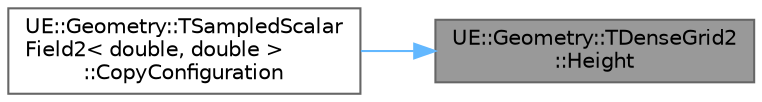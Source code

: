 digraph "UE::Geometry::TDenseGrid2::Height"
{
 // INTERACTIVE_SVG=YES
 // LATEX_PDF_SIZE
  bgcolor="transparent";
  edge [fontname=Helvetica,fontsize=10,labelfontname=Helvetica,labelfontsize=10];
  node [fontname=Helvetica,fontsize=10,shape=box,height=0.2,width=0.4];
  rankdir="RL";
  Node1 [id="Node000001",label="UE::Geometry::TDenseGrid2\l::Height",height=0.2,width=0.4,color="gray40", fillcolor="grey60", style="filled", fontcolor="black",tooltip=" "];
  Node1 -> Node2 [id="edge1_Node000001_Node000002",dir="back",color="steelblue1",style="solid",tooltip=" "];
  Node2 [id="Node000002",label="UE::Geometry::TSampledScalar\lField2\< double, double \>\l::CopyConfiguration",height=0.2,width=0.4,color="grey40", fillcolor="white", style="filled",URL="$d0/daa/classUE_1_1Geometry_1_1TSampledScalarField2.html#ae6ef40e934b3a6f5aaa3bd0b3fa6f5b0",tooltip=" "];
}
